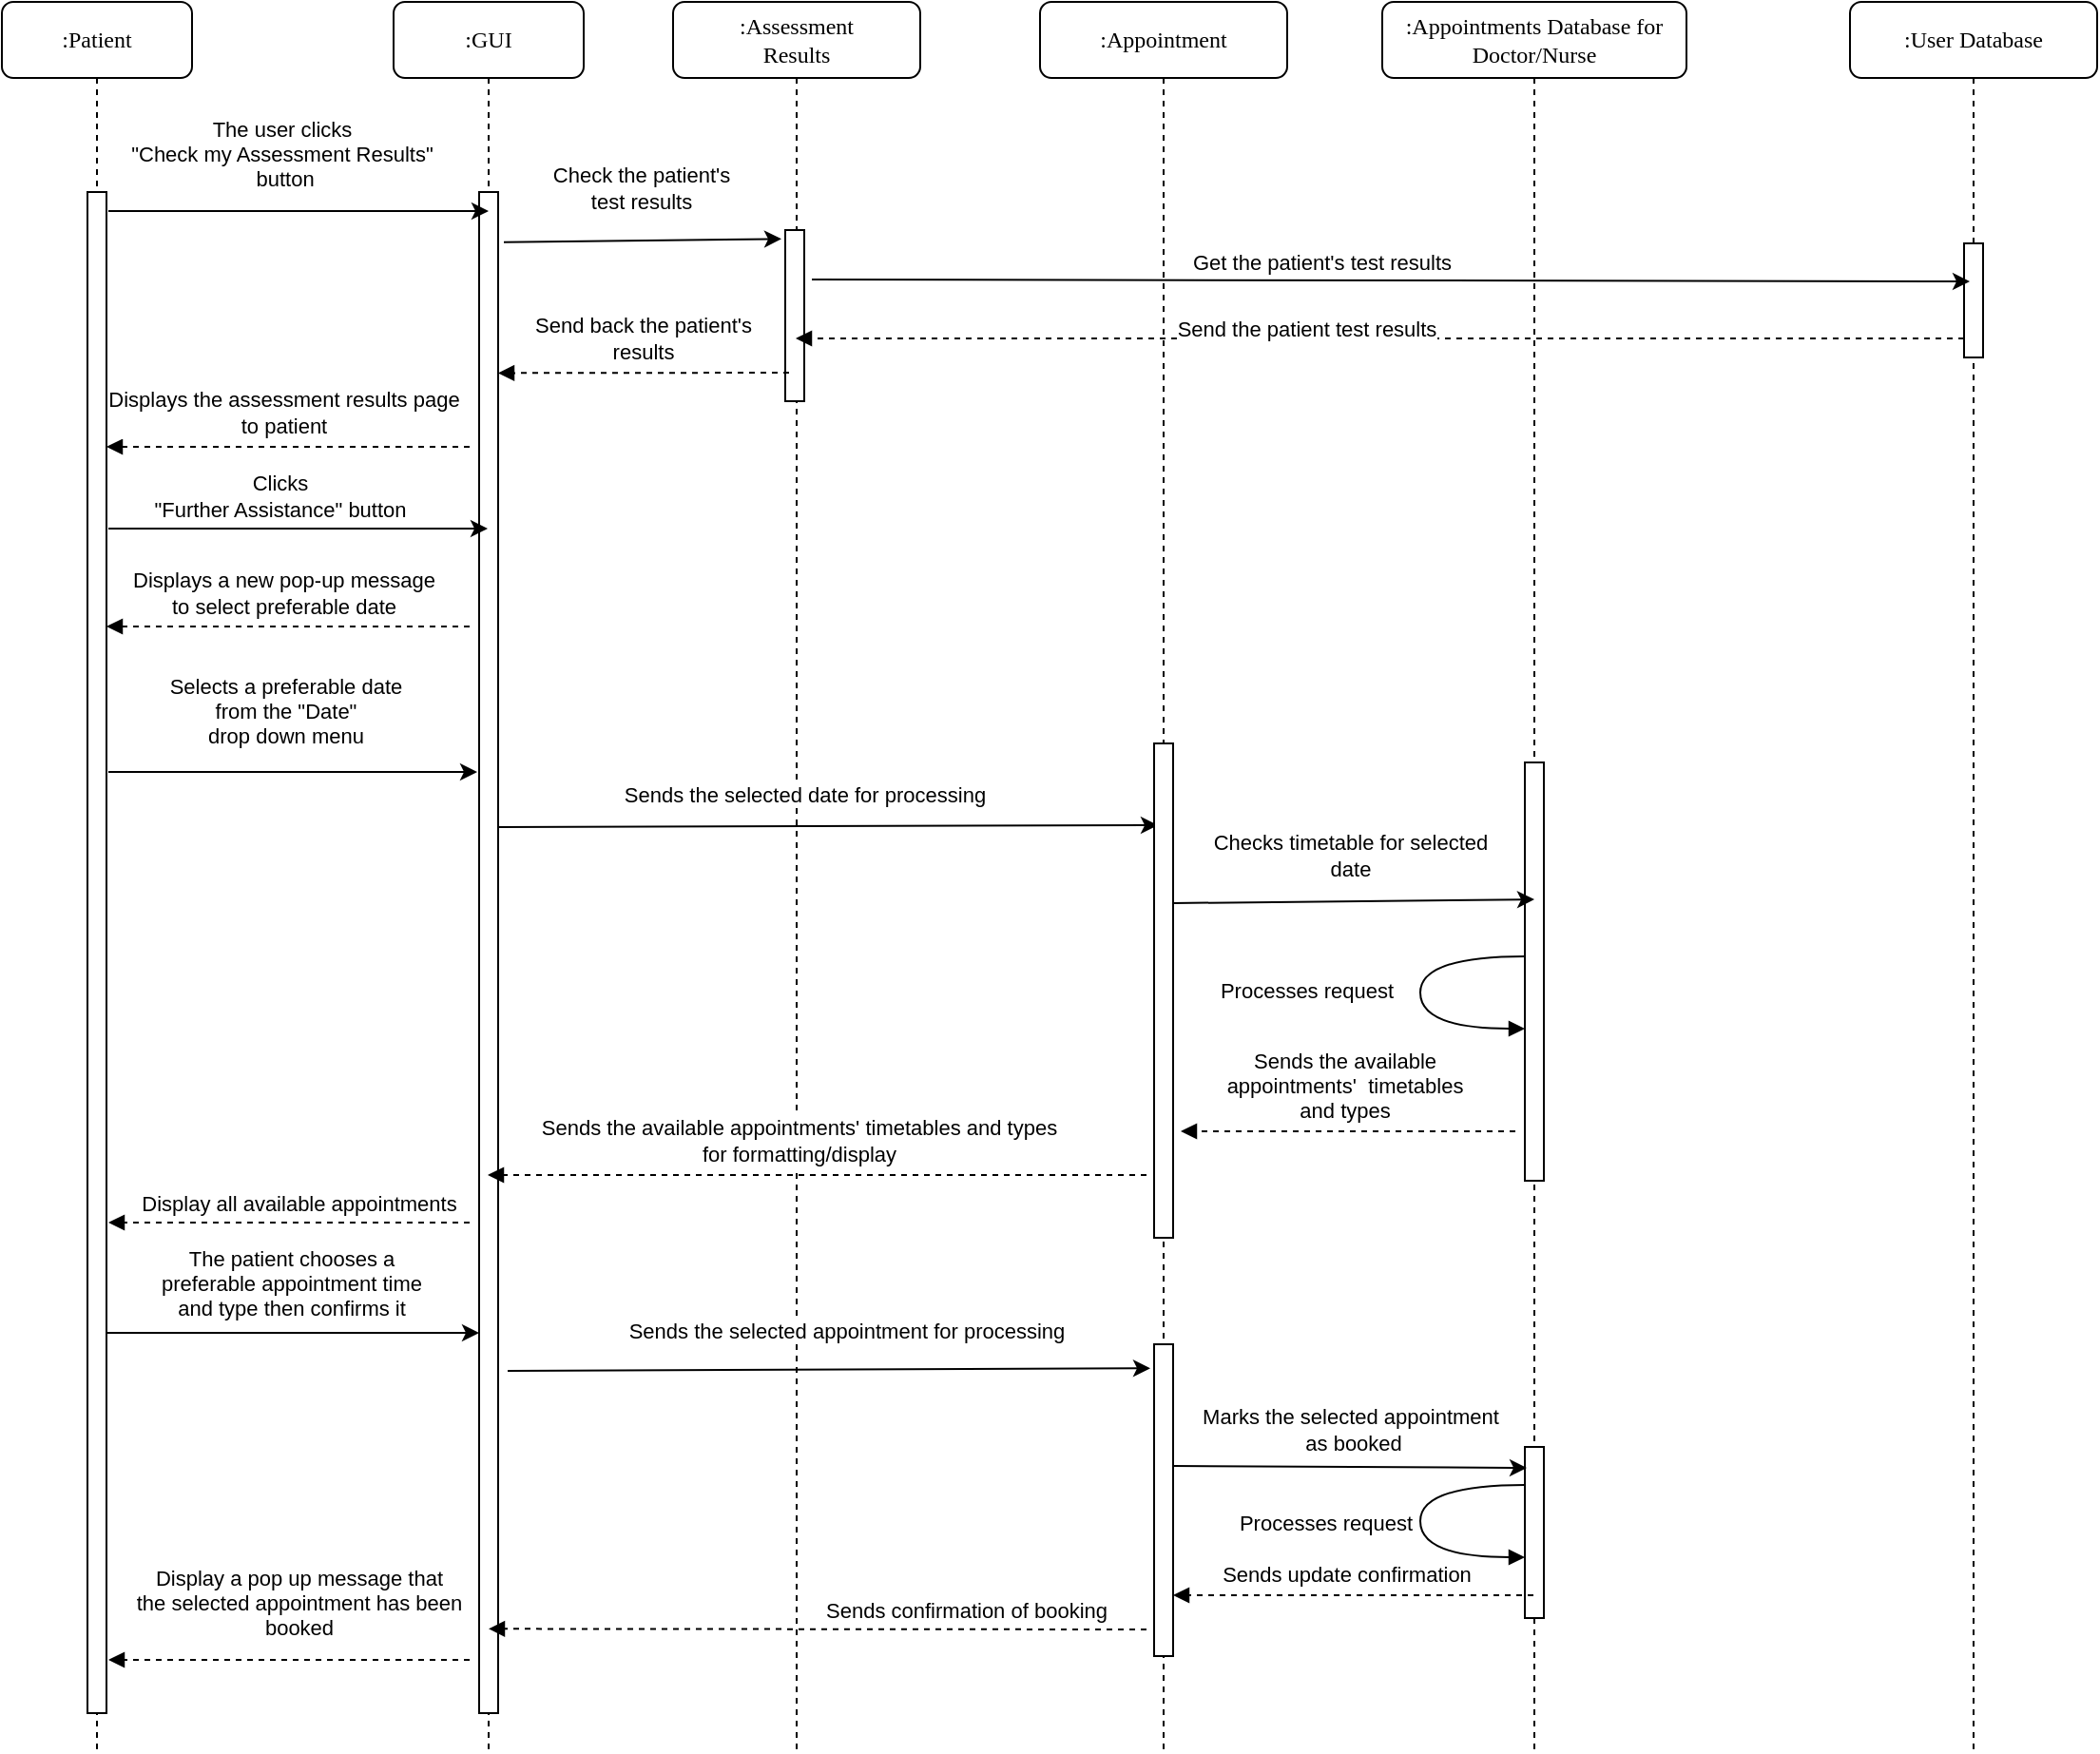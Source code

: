 <mxfile version="24.7.17">
  <diagram name="Page-1" id="xUe-vqDbt183OyGoDNv_">
    <mxGraphModel dx="1213" dy="663" grid="1" gridSize="10" guides="1" tooltips="1" connect="1" arrows="1" fold="1" page="1" pageScale="1" pageWidth="850" pageHeight="1100" math="0" shadow="0">
      <root>
        <mxCell id="0" />
        <mxCell id="1" parent="0" />
        <mxCell id="zMa2yMFzsjRW4yP6B8nZ-1" value=":GUI" style="shape=umlLifeline;perimeter=lifelinePerimeter;whiteSpace=wrap;html=1;container=1;collapsible=0;recursiveResize=0;outlineConnect=0;rounded=1;shadow=0;comic=0;labelBackgroundColor=none;strokeWidth=1;fontFamily=Verdana;fontSize=12;align=center;" parent="1" vertex="1">
          <mxGeometry x="240" y="80" width="100" height="920" as="geometry" />
        </mxCell>
        <mxCell id="zMa2yMFzsjRW4yP6B8nZ-2" value="" style="html=1;points=[];perimeter=orthogonalPerimeter;rounded=0;shadow=0;comic=0;labelBackgroundColor=none;strokeWidth=1;fontFamily=Verdana;fontSize=12;align=center;" parent="zMa2yMFzsjRW4yP6B8nZ-1" vertex="1">
          <mxGeometry x="45" y="100" width="10" height="800" as="geometry" />
        </mxCell>
        <mxCell id="zMa2yMFzsjRW4yP6B8nZ-48" value="" style="html=1;verticalAlign=bottom;labelBackgroundColor=none;endArrow=block;endFill=1;dashed=1;rounded=0;" parent="zMa2yMFzsjRW4yP6B8nZ-1" edge="1">
          <mxGeometry width="160" relative="1" as="geometry">
            <mxPoint x="40" y="328.5" as="sourcePoint" />
            <mxPoint x="-151" y="328.5" as="targetPoint" />
          </mxGeometry>
        </mxCell>
        <mxCell id="zMa2yMFzsjRW4yP6B8nZ-49" value="Displays a new pop-up message&lt;br&gt;to select preferable date" style="edgeLabel;html=1;align=center;verticalAlign=middle;resizable=0;points=[];" parent="zMa2yMFzsjRW4yP6B8nZ-48" vertex="1" connectable="0">
          <mxGeometry x="0.101" y="-1" relative="1" as="geometry">
            <mxPoint x="7" y="-17" as="offset" />
          </mxGeometry>
        </mxCell>
        <mxCell id="zMa2yMFzsjRW4yP6B8nZ-82" value="" style="endArrow=classic;html=1;rounded=0;" parent="zMa2yMFzsjRW4yP6B8nZ-1" edge="1">
          <mxGeometry width="50" height="50" relative="1" as="geometry">
            <mxPoint x="-156" y="700" as="sourcePoint" />
            <mxPoint x="45" y="700" as="targetPoint" />
          </mxGeometry>
        </mxCell>
        <mxCell id="zMa2yMFzsjRW4yP6B8nZ-83" value="The patient chooses a &lt;br&gt;preferable appointment time&lt;br&gt; and type then confirms it" style="edgeLabel;html=1;align=center;verticalAlign=middle;resizable=0;points=[];" parent="zMa2yMFzsjRW4yP6B8nZ-82" vertex="1" connectable="0">
          <mxGeometry x="0.117" relative="1" as="geometry">
            <mxPoint x="-11" y="-26" as="offset" />
          </mxGeometry>
        </mxCell>
        <mxCell id="zMa2yMFzsjRW4yP6B8nZ-9" value=":Patient" style="shape=umlLifeline;perimeter=lifelinePerimeter;whiteSpace=wrap;html=1;container=1;collapsible=0;recursiveResize=0;outlineConnect=0;rounded=1;shadow=0;comic=0;labelBackgroundColor=none;strokeWidth=1;fontFamily=Verdana;fontSize=12;align=center;" parent="1" vertex="1">
          <mxGeometry x="34" y="80" width="100" height="920" as="geometry" />
        </mxCell>
        <mxCell id="zMa2yMFzsjRW4yP6B8nZ-10" value="" style="html=1;points=[];perimeter=orthogonalPerimeter;rounded=0;shadow=0;comic=0;labelBackgroundColor=none;strokeWidth=1;fontFamily=Verdana;fontSize=12;align=center;" parent="zMa2yMFzsjRW4yP6B8nZ-9" vertex="1">
          <mxGeometry x="45" y="100" width="10" height="800" as="geometry" />
        </mxCell>
        <mxCell id="zMa2yMFzsjRW4yP6B8nZ-12" value=":Appointments Database for Doctor/Nurse" style="shape=umlLifeline;perimeter=lifelinePerimeter;whiteSpace=wrap;html=1;container=1;collapsible=0;recursiveResize=0;outlineConnect=0;rounded=1;shadow=0;comic=0;labelBackgroundColor=none;strokeWidth=1;fontFamily=Verdana;fontSize=12;align=center;" parent="1" vertex="1">
          <mxGeometry x="760" y="80" width="160" height="920" as="geometry" />
        </mxCell>
        <mxCell id="zMa2yMFzsjRW4yP6B8nZ-13" value="" style="html=1;points=[];perimeter=orthogonalPerimeter;rounded=0;shadow=0;comic=0;labelBackgroundColor=none;strokeWidth=1;fontFamily=Verdana;fontSize=12;align=center;" parent="zMa2yMFzsjRW4yP6B8nZ-12" vertex="1">
          <mxGeometry x="75" y="400" width="10" height="220" as="geometry" />
        </mxCell>
        <mxCell id="zMa2yMFzsjRW4yP6B8nZ-67" value="" style="html=1;verticalAlign=bottom;endArrow=block;labelBackgroundColor=none;fontFamily=Verdana;fontSize=12;elbow=vertical;edgeStyle=orthogonalEdgeStyle;curved=1;exitX=1.038;exitY=0.345;exitPerimeter=0;" parent="zMa2yMFzsjRW4yP6B8nZ-12" edge="1">
          <mxGeometry x="-0.203" y="-30" relative="1" as="geometry">
            <mxPoint x="75" y="502" as="sourcePoint" />
            <mxPoint x="75" y="540" as="targetPoint" />
            <Array as="points">
              <mxPoint x="20" y="502" />
              <mxPoint x="20" y="540" />
            </Array>
            <mxPoint as="offset" />
          </mxGeometry>
        </mxCell>
        <mxCell id="zMa2yMFzsjRW4yP6B8nZ-69" value="" style="html=1;verticalAlign=bottom;labelBackgroundColor=none;endArrow=block;endFill=1;dashed=1;rounded=0;" parent="zMa2yMFzsjRW4yP6B8nZ-12" edge="1">
          <mxGeometry width="160" relative="1" as="geometry">
            <mxPoint x="70" y="594" as="sourcePoint" />
            <mxPoint x="-106" y="594" as="targetPoint" />
          </mxGeometry>
        </mxCell>
        <mxCell id="zMa2yMFzsjRW4yP6B8nZ-70" value="Sends the available &lt;br&gt;appointments&#39;&amp;nbsp; timetables&lt;br&gt;and types" style="edgeLabel;html=1;align=center;verticalAlign=middle;resizable=0;points=[];" parent="zMa2yMFzsjRW4yP6B8nZ-69" vertex="1" connectable="0">
          <mxGeometry x="0.101" y="-1" relative="1" as="geometry">
            <mxPoint x="7" y="-23" as="offset" />
          </mxGeometry>
        </mxCell>
        <mxCell id="zMa2yMFzsjRW4yP6B8nZ-89" value="" style="html=1;points=[];perimeter=orthogonalPerimeter;rounded=0;shadow=0;comic=0;labelBackgroundColor=none;strokeWidth=1;fontFamily=Verdana;fontSize=12;align=center;" parent="zMa2yMFzsjRW4yP6B8nZ-12" vertex="1">
          <mxGeometry x="75" y="760" width="10" height="90" as="geometry" />
        </mxCell>
        <mxCell id="zMa2yMFzsjRW4yP6B8nZ-99" value="" style="html=1;verticalAlign=bottom;endArrow=block;labelBackgroundColor=none;fontFamily=Verdana;fontSize=12;elbow=vertical;edgeStyle=orthogonalEdgeStyle;curved=1;exitX=1.038;exitY=0.345;exitPerimeter=0;" parent="zMa2yMFzsjRW4yP6B8nZ-12" edge="1">
          <mxGeometry x="-0.203" y="-30" relative="1" as="geometry">
            <mxPoint x="75" y="780" as="sourcePoint" />
            <mxPoint x="75" y="818" as="targetPoint" />
            <Array as="points">
              <mxPoint x="20" y="780" />
              <mxPoint x="20" y="818" />
            </Array>
            <mxPoint as="offset" />
          </mxGeometry>
        </mxCell>
        <mxCell id="zMa2yMFzsjRW4yP6B8nZ-23" value=":Assessment &lt;br&gt;Results" style="shape=umlLifeline;perimeter=lifelinePerimeter;whiteSpace=wrap;html=1;container=1;collapsible=0;recursiveResize=0;outlineConnect=0;rounded=1;shadow=0;comic=0;labelBackgroundColor=none;strokeWidth=1;fontFamily=Verdana;fontSize=12;align=center;" parent="1" vertex="1">
          <mxGeometry x="387" y="80" width="130" height="920" as="geometry" />
        </mxCell>
        <mxCell id="zMa2yMFzsjRW4yP6B8nZ-24" value="" style="html=1;points=[];perimeter=orthogonalPerimeter;rounded=0;shadow=0;comic=0;labelBackgroundColor=none;strokeWidth=1;fontFamily=Verdana;fontSize=12;align=center;" parent="zMa2yMFzsjRW4yP6B8nZ-23" vertex="1">
          <mxGeometry x="59" y="120" width="10" height="90" as="geometry" />
        </mxCell>
        <mxCell id="zMa2yMFzsjRW4yP6B8nZ-56" value="" style="endArrow=classic;html=1;rounded=0;entryX=0.2;entryY=0.317;entryDx=0;entryDy=0;entryPerimeter=0;" parent="zMa2yMFzsjRW4yP6B8nZ-23" edge="1">
          <mxGeometry width="50" height="50" relative="1" as="geometry">
            <mxPoint x="-92" y="434" as="sourcePoint" />
            <mxPoint x="255" y="433.02" as="targetPoint" />
          </mxGeometry>
        </mxCell>
        <mxCell id="zMa2yMFzsjRW4yP6B8nZ-57" value="Sends the selected date for processing" style="edgeLabel;html=1;align=center;verticalAlign=middle;resizable=0;points=[];" parent="zMa2yMFzsjRW4yP6B8nZ-56" vertex="1" connectable="0">
          <mxGeometry x="-0.138" y="3" relative="1" as="geometry">
            <mxPoint x="11" y="-14" as="offset" />
          </mxGeometry>
        </mxCell>
        <mxCell id="zMa2yMFzsjRW4yP6B8nZ-58" value="" style="endArrow=classic;html=1;rounded=0;entryX=-0.2;entryY=0.133;entryDx=0;entryDy=0;entryPerimeter=0;exitX=1.3;exitY=0.033;exitDx=0;exitDy=0;exitPerimeter=0;" parent="zMa2yMFzsjRW4yP6B8nZ-23" source="zMa2yMFzsjRW4yP6B8nZ-2" edge="1">
          <mxGeometry width="50" height="50" relative="1" as="geometry">
            <mxPoint x="-90" y="131" as="sourcePoint" />
            <mxPoint x="57" y="124.64" as="targetPoint" />
          </mxGeometry>
        </mxCell>
        <mxCell id="zMa2yMFzsjRW4yP6B8nZ-59" value="Check the patient&#39;s&lt;br&gt; test results" style="edgeLabel;html=1;align=center;verticalAlign=middle;resizable=0;points=[];" parent="zMa2yMFzsjRW4yP6B8nZ-58" vertex="1" connectable="0">
          <mxGeometry x="0.124" y="3" relative="1" as="geometry">
            <mxPoint x="-10" y="-25" as="offset" />
          </mxGeometry>
        </mxCell>
        <mxCell id="zMa2yMFzsjRW4yP6B8nZ-87" value="" style="endArrow=classic;html=1;rounded=0;entryX=-0.2;entryY=0.077;entryDx=0;entryDy=0;entryPerimeter=0;" parent="zMa2yMFzsjRW4yP6B8nZ-23" target="zMa2yMFzsjRW4yP6B8nZ-86" edge="1">
          <mxGeometry width="50" height="50" relative="1" as="geometry">
            <mxPoint x="-87" y="720" as="sourcePoint" />
            <mxPoint x="114" y="720" as="targetPoint" />
          </mxGeometry>
        </mxCell>
        <mxCell id="zMa2yMFzsjRW4yP6B8nZ-88" value="Sends the selected appointment for processing" style="edgeLabel;html=1;align=center;verticalAlign=middle;resizable=0;points=[];" parent="zMa2yMFzsjRW4yP6B8nZ-87" vertex="1" connectable="0">
          <mxGeometry x="0.117" relative="1" as="geometry">
            <mxPoint x="-11" y="-20" as="offset" />
          </mxGeometry>
        </mxCell>
        <mxCell id="zMa2yMFzsjRW4yP6B8nZ-92" value="" style="html=1;verticalAlign=bottom;labelBackgroundColor=none;endArrow=block;endFill=1;dashed=1;rounded=0;entryX=0.5;entryY=0.897;entryDx=0;entryDy=0;entryPerimeter=0;" parent="zMa2yMFzsjRW4yP6B8nZ-23" edge="1">
          <mxGeometry width="160" relative="1" as="geometry">
            <mxPoint x="249" y="856" as="sourcePoint" />
            <mxPoint x="-97" y="855.66" as="targetPoint" />
          </mxGeometry>
        </mxCell>
        <mxCell id="zMa2yMFzsjRW4yP6B8nZ-94" value="Sends confirmation of booking" style="edgeLabel;html=1;align=center;verticalAlign=middle;resizable=0;points=[];" parent="zMa2yMFzsjRW4yP6B8nZ-92" vertex="1" connectable="0">
          <mxGeometry x="0.76" y="1" relative="1" as="geometry">
            <mxPoint x="209" y="-11" as="offset" />
          </mxGeometry>
        </mxCell>
        <mxCell id="zMa2yMFzsjRW4yP6B8nZ-37" value="" style="endArrow=classic;html=1;rounded=0;" parent="1" edge="1">
          <mxGeometry width="50" height="50" relative="1" as="geometry">
            <mxPoint x="90" y="190" as="sourcePoint" />
            <mxPoint x="290" y="190" as="targetPoint" />
          </mxGeometry>
        </mxCell>
        <mxCell id="zMa2yMFzsjRW4yP6B8nZ-38" value="&lt;div&gt;The user clicks&lt;/div&gt;&lt;div&gt;&quot;Check my Assessment Results&quot;&lt;/div&gt;&lt;div&gt;&amp;nbsp;button&lt;/div&gt;" style="edgeLabel;html=1;align=center;verticalAlign=middle;resizable=0;points=[];" parent="zMa2yMFzsjRW4yP6B8nZ-37" vertex="1" connectable="0">
          <mxGeometry x="0.124" y="3" relative="1" as="geometry">
            <mxPoint x="-22" y="-27" as="offset" />
          </mxGeometry>
        </mxCell>
        <mxCell id="zMa2yMFzsjRW4yP6B8nZ-39" value="" style="html=1;verticalAlign=bottom;labelBackgroundColor=none;endArrow=block;endFill=1;dashed=1;rounded=0;" parent="1" edge="1">
          <mxGeometry width="160" relative="1" as="geometry">
            <mxPoint x="280" y="314" as="sourcePoint" />
            <mxPoint x="89" y="314" as="targetPoint" />
          </mxGeometry>
        </mxCell>
        <mxCell id="zMa2yMFzsjRW4yP6B8nZ-40" value="Displays the assessment results page &lt;br&gt;to patient" style="edgeLabel;html=1;align=center;verticalAlign=middle;resizable=0;points=[];" parent="zMa2yMFzsjRW4yP6B8nZ-39" vertex="1" connectable="0">
          <mxGeometry x="0.101" y="-1" relative="1" as="geometry">
            <mxPoint x="7" y="-17" as="offset" />
          </mxGeometry>
        </mxCell>
        <mxCell id="zMa2yMFzsjRW4yP6B8nZ-41" value=":Appointment" style="shape=umlLifeline;perimeter=lifelinePerimeter;whiteSpace=wrap;html=1;container=1;collapsible=0;recursiveResize=0;outlineConnect=0;rounded=1;shadow=0;comic=0;labelBackgroundColor=none;strokeWidth=1;fontFamily=Verdana;fontSize=12;align=center;" parent="1" vertex="1">
          <mxGeometry x="580" y="80" width="130" height="920" as="geometry" />
        </mxCell>
        <mxCell id="zMa2yMFzsjRW4yP6B8nZ-42" value="" style="html=1;points=[];perimeter=orthogonalPerimeter;rounded=0;shadow=0;comic=0;labelBackgroundColor=none;strokeWidth=1;fontFamily=Verdana;fontSize=12;align=center;" parent="zMa2yMFzsjRW4yP6B8nZ-41" vertex="1">
          <mxGeometry x="60" y="390" width="10" height="260" as="geometry" />
        </mxCell>
        <mxCell id="zMa2yMFzsjRW4yP6B8nZ-86" value="" style="html=1;points=[];perimeter=orthogonalPerimeter;rounded=0;shadow=0;comic=0;labelBackgroundColor=none;strokeWidth=1;fontFamily=Verdana;fontSize=12;align=center;" parent="zMa2yMFzsjRW4yP6B8nZ-41" vertex="1">
          <mxGeometry x="60" y="706" width="10" height="164" as="geometry" />
        </mxCell>
        <mxCell id="zMa2yMFzsjRW4yP6B8nZ-45" value="" style="endArrow=classic;html=1;rounded=0;" parent="1" edge="1">
          <mxGeometry width="50" height="50" relative="1" as="geometry">
            <mxPoint x="90" y="357.04" as="sourcePoint" />
            <mxPoint x="289.5" y="357.04" as="targetPoint" />
          </mxGeometry>
        </mxCell>
        <mxCell id="zMa2yMFzsjRW4yP6B8nZ-46" value="Clicks &lt;br&gt;&quot;Further Assistance&quot; button" style="edgeLabel;html=1;align=center;verticalAlign=middle;resizable=0;points=[];" parent="zMa2yMFzsjRW4yP6B8nZ-45" vertex="1" connectable="0">
          <mxGeometry x="-0.138" y="3" relative="1" as="geometry">
            <mxPoint x="4" y="-14" as="offset" />
          </mxGeometry>
        </mxCell>
        <mxCell id="zMa2yMFzsjRW4yP6B8nZ-50" value="" style="endArrow=classic;html=1;rounded=0;" parent="1" edge="1">
          <mxGeometry width="50" height="50" relative="1" as="geometry">
            <mxPoint x="90" y="485" as="sourcePoint" />
            <mxPoint x="284" y="485" as="targetPoint" />
          </mxGeometry>
        </mxCell>
        <mxCell id="zMa2yMFzsjRW4yP6B8nZ-51" value="Selects a preferable date&lt;br&gt;from the &quot;Date&quot; &lt;br&gt;drop down menu" style="edgeLabel;html=1;align=center;verticalAlign=middle;resizable=0;points=[];" parent="zMa2yMFzsjRW4yP6B8nZ-50" vertex="1" connectable="0">
          <mxGeometry x="-0.138" y="3" relative="1" as="geometry">
            <mxPoint x="9" y="-29" as="offset" />
          </mxGeometry>
        </mxCell>
        <mxCell id="zMa2yMFzsjRW4yP6B8nZ-54" value=":User Database" style="shape=umlLifeline;perimeter=lifelinePerimeter;whiteSpace=wrap;html=1;container=1;collapsible=0;recursiveResize=0;outlineConnect=0;rounded=1;shadow=0;comic=0;labelBackgroundColor=none;strokeWidth=1;fontFamily=Verdana;fontSize=12;align=center;" parent="1" vertex="1">
          <mxGeometry x="1006" y="80" width="130" height="920" as="geometry" />
        </mxCell>
        <mxCell id="zMa2yMFzsjRW4yP6B8nZ-74" value="" style="html=1;verticalAlign=bottom;labelBackgroundColor=none;endArrow=block;endFill=1;dashed=1;rounded=0;" parent="zMa2yMFzsjRW4yP6B8nZ-54" edge="1">
          <mxGeometry width="160" relative="1" as="geometry">
            <mxPoint x="60" y="177" as="sourcePoint" />
            <mxPoint x="-554.5" y="177" as="targetPoint" />
          </mxGeometry>
        </mxCell>
        <mxCell id="zMa2yMFzsjRW4yP6B8nZ-76" value="Send the patient test results" style="edgeLabel;html=1;align=center;verticalAlign=middle;resizable=0;points=[];" parent="zMa2yMFzsjRW4yP6B8nZ-74" vertex="1" connectable="0">
          <mxGeometry x="0.172" relative="1" as="geometry">
            <mxPoint x="14" y="-5" as="offset" />
          </mxGeometry>
        </mxCell>
        <mxCell id="zMa2yMFzsjRW4yP6B8nZ-60" value="" style="html=1;verticalAlign=bottom;labelBackgroundColor=none;endArrow=block;endFill=1;dashed=1;rounded=0;entryX=1.2;entryY=0.12;entryDx=0;entryDy=0;entryPerimeter=0;" parent="1" edge="1">
          <mxGeometry width="160" relative="1" as="geometry">
            <mxPoint x="448" y="275" as="sourcePoint" />
            <mxPoint x="295" y="275.2" as="targetPoint" />
          </mxGeometry>
        </mxCell>
        <mxCell id="zMa2yMFzsjRW4yP6B8nZ-61" value="Send back the patient&#39;s&lt;br&gt;results" style="edgeLabel;html=1;align=center;verticalAlign=middle;resizable=0;points=[];" parent="zMa2yMFzsjRW4yP6B8nZ-60" vertex="1" connectable="0">
          <mxGeometry x="0.101" y="-1" relative="1" as="geometry">
            <mxPoint x="7" y="-17" as="offset" />
          </mxGeometry>
        </mxCell>
        <mxCell id="zMa2yMFzsjRW4yP6B8nZ-63" value="" style="endArrow=classic;html=1;rounded=0;entryX=0.5;entryY=0.108;entryDx=0;entryDy=0;entryPerimeter=0;" parent="1" edge="1">
          <mxGeometry width="50" height="50" relative="1" as="geometry">
            <mxPoint x="650" y="554" as="sourcePoint" />
            <mxPoint x="840" y="552.04" as="targetPoint" />
          </mxGeometry>
        </mxCell>
        <mxCell id="zMa2yMFzsjRW4yP6B8nZ-66" value="Processes request" style="edgeLabel;html=1;align=center;verticalAlign=middle;resizable=0;points=[];" parent="zMa2yMFzsjRW4yP6B8nZ-63" vertex="1" connectable="0">
          <mxGeometry x="0.012" y="1" relative="1" as="geometry">
            <mxPoint x="-26" y="48" as="offset" />
          </mxGeometry>
        </mxCell>
        <mxCell id="zMa2yMFzsjRW4yP6B8nZ-68" value="Checks timetable for selected &lt;br&gt;date" style="edgeLabel;html=1;align=center;verticalAlign=middle;resizable=0;points=[];" parent="zMa2yMFzsjRW4yP6B8nZ-63" vertex="1" connectable="0">
          <mxGeometry x="-0.027" y="1" relative="1" as="geometry">
            <mxPoint y="-23" as="offset" />
          </mxGeometry>
        </mxCell>
        <mxCell id="zMa2yMFzsjRW4yP6B8nZ-55" value="" style="html=1;points=[];perimeter=orthogonalPerimeter;rounded=0;shadow=0;comic=0;labelBackgroundColor=none;strokeWidth=1;fontFamily=Verdana;fontSize=12;align=center;" parent="1" vertex="1">
          <mxGeometry x="1066" y="207" width="10" height="60" as="geometry" />
        </mxCell>
        <mxCell id="zMa2yMFzsjRW4yP6B8nZ-72" value="" style="endArrow=classic;html=1;rounded=0;entryX=0.3;entryY=0.4;entryDx=0;entryDy=0;entryPerimeter=0;" parent="1" edge="1">
          <mxGeometry width="50" height="50" relative="1" as="geometry">
            <mxPoint x="460" y="226" as="sourcePoint" />
            <mxPoint x="1069" y="227" as="targetPoint" />
          </mxGeometry>
        </mxCell>
        <mxCell id="zMa2yMFzsjRW4yP6B8nZ-73" value="Get the patient&#39;s test results" style="edgeLabel;html=1;align=center;verticalAlign=middle;resizable=0;points=[];" parent="zMa2yMFzsjRW4yP6B8nZ-72" vertex="1" connectable="0">
          <mxGeometry x="-0.12" y="2" relative="1" as="geometry">
            <mxPoint y="-8" as="offset" />
          </mxGeometry>
        </mxCell>
        <mxCell id="zMa2yMFzsjRW4yP6B8nZ-77" value="" style="html=1;verticalAlign=bottom;labelBackgroundColor=none;endArrow=block;endFill=1;dashed=1;rounded=0;" parent="1" edge="1">
          <mxGeometry width="160" relative="1" as="geometry">
            <mxPoint x="636" y="697" as="sourcePoint" />
            <mxPoint x="289.5" y="697" as="targetPoint" />
          </mxGeometry>
        </mxCell>
        <mxCell id="zMa2yMFzsjRW4yP6B8nZ-78" value="Sends the available appointments&#39; timetables and types&lt;br&gt;for formatting/display" style="edgeLabel;html=1;align=center;verticalAlign=middle;resizable=0;points=[];" parent="zMa2yMFzsjRW4yP6B8nZ-77" vertex="1" connectable="0">
          <mxGeometry x="0.101" y="-1" relative="1" as="geometry">
            <mxPoint x="7" y="-17" as="offset" />
          </mxGeometry>
        </mxCell>
        <mxCell id="zMa2yMFzsjRW4yP6B8nZ-79" value="" style="html=1;verticalAlign=bottom;labelBackgroundColor=none;endArrow=block;endFill=1;dashed=1;rounded=0;" parent="1" edge="1">
          <mxGeometry width="160" relative="1" as="geometry">
            <mxPoint x="280" y="722" as="sourcePoint" />
            <mxPoint x="90" y="722" as="targetPoint" />
          </mxGeometry>
        </mxCell>
        <mxCell id="zMa2yMFzsjRW4yP6B8nZ-81" value="Display all available appointments" style="edgeLabel;html=1;align=center;verticalAlign=middle;resizable=0;points=[];" parent="zMa2yMFzsjRW4yP6B8nZ-79" vertex="1" connectable="0">
          <mxGeometry x="-0.053" y="2" relative="1" as="geometry">
            <mxPoint y="-12" as="offset" />
          </mxGeometry>
        </mxCell>
        <mxCell id="zMa2yMFzsjRW4yP6B8nZ-90" value="" style="endArrow=classic;html=1;rounded=0;" parent="1" edge="1">
          <mxGeometry width="50" height="50" relative="1" as="geometry">
            <mxPoint x="650" y="850" as="sourcePoint" />
            <mxPoint x="836" y="851" as="targetPoint" />
          </mxGeometry>
        </mxCell>
        <mxCell id="zMa2yMFzsjRW4yP6B8nZ-91" value="&lt;div&gt;Marks the selected appointment&lt;/div&gt;&lt;div&gt;&amp;nbsp;as booked&lt;/div&gt;" style="edgeLabel;html=1;align=center;verticalAlign=middle;resizable=0;points=[];" parent="zMa2yMFzsjRW4yP6B8nZ-90" vertex="1" connectable="0">
          <mxGeometry x="0.117" relative="1" as="geometry">
            <mxPoint x="-11" y="-20" as="offset" />
          </mxGeometry>
        </mxCell>
        <mxCell id="zMa2yMFzsjRW4yP6B8nZ-95" value="" style="html=1;verticalAlign=bottom;labelBackgroundColor=none;endArrow=block;endFill=1;dashed=1;rounded=0;" parent="1" edge="1">
          <mxGeometry width="160" relative="1" as="geometry">
            <mxPoint x="280" y="952" as="sourcePoint" />
            <mxPoint x="90" y="952" as="targetPoint" />
          </mxGeometry>
        </mxCell>
        <mxCell id="zMa2yMFzsjRW4yP6B8nZ-96" value="Display a pop up message that &lt;br&gt;the selected appointment has been &lt;br&gt;booked" style="edgeLabel;html=1;align=center;verticalAlign=middle;resizable=0;points=[];" parent="zMa2yMFzsjRW4yP6B8nZ-95" vertex="1" connectable="0">
          <mxGeometry x="0.76" y="1" relative="1" as="geometry">
            <mxPoint x="77" y="-31" as="offset" />
          </mxGeometry>
        </mxCell>
        <mxCell id="zMa2yMFzsjRW4yP6B8nZ-100" value="Processes request" style="edgeLabel;html=1;align=center;verticalAlign=middle;resizable=0;points=[];" parent="1" vertex="1" connectable="0">
          <mxGeometry x="730.005" y="880.0" as="geometry" />
        </mxCell>
        <mxCell id="zMa2yMFzsjRW4yP6B8nZ-101" value="" style="html=1;verticalAlign=bottom;labelBackgroundColor=none;endArrow=block;endFill=1;dashed=1;rounded=0;entryX=0.5;entryY=0.897;entryDx=0;entryDy=0;entryPerimeter=0;" parent="1" edge="1">
          <mxGeometry width="160" relative="1" as="geometry">
            <mxPoint x="839.5" y="918" as="sourcePoint" />
            <mxPoint x="650" y="918.0" as="targetPoint" />
          </mxGeometry>
        </mxCell>
        <mxCell id="zMa2yMFzsjRW4yP6B8nZ-102" value="Sends update confirmation" style="edgeLabel;html=1;align=center;verticalAlign=middle;resizable=0;points=[];" parent="zMa2yMFzsjRW4yP6B8nZ-101" vertex="1" connectable="0">
          <mxGeometry x="0.76" y="1" relative="1" as="geometry">
            <mxPoint x="68" y="-12" as="offset" />
          </mxGeometry>
        </mxCell>
      </root>
    </mxGraphModel>
  </diagram>
</mxfile>
